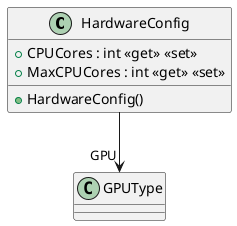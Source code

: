 @startuml
class HardwareConfig {
    + CPUCores : int <<get>> <<set>>
    + MaxCPUCores : int <<get>> <<set>>
    + HardwareConfig()
}
HardwareConfig --> "GPU" GPUType
@enduml
